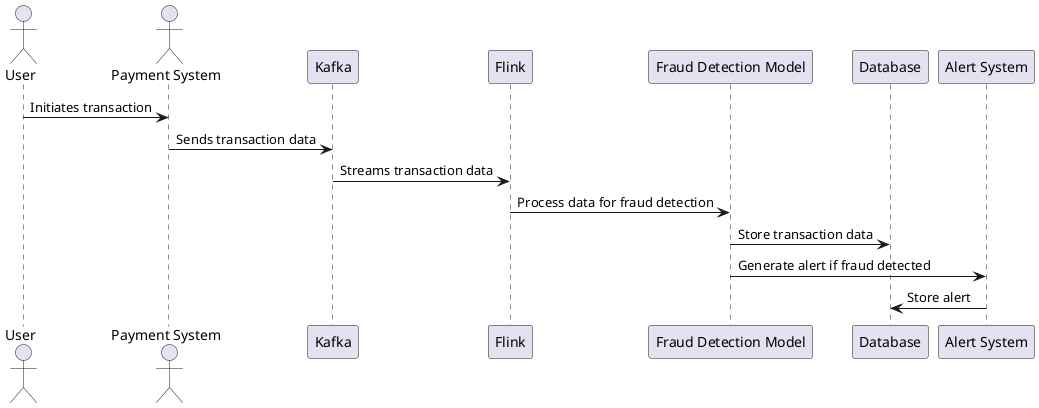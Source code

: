 @startuml SequenceDiagram
actor User
actor "Payment System" as PS
participant Kafka
participant Flink
participant "Fraud Detection Model" as FDM
participant Database
participant "Alert System" as AS

User -> PS : Initiates transaction
PS -> Kafka : Sends transaction data
Kafka -> Flink : Streams transaction data
Flink -> FDM : Process data for fraud detection
FDM -> Database : Store transaction data
FDM -> AS : Generate alert if fraud detected
AS -> Database : Store alert

@enduml
